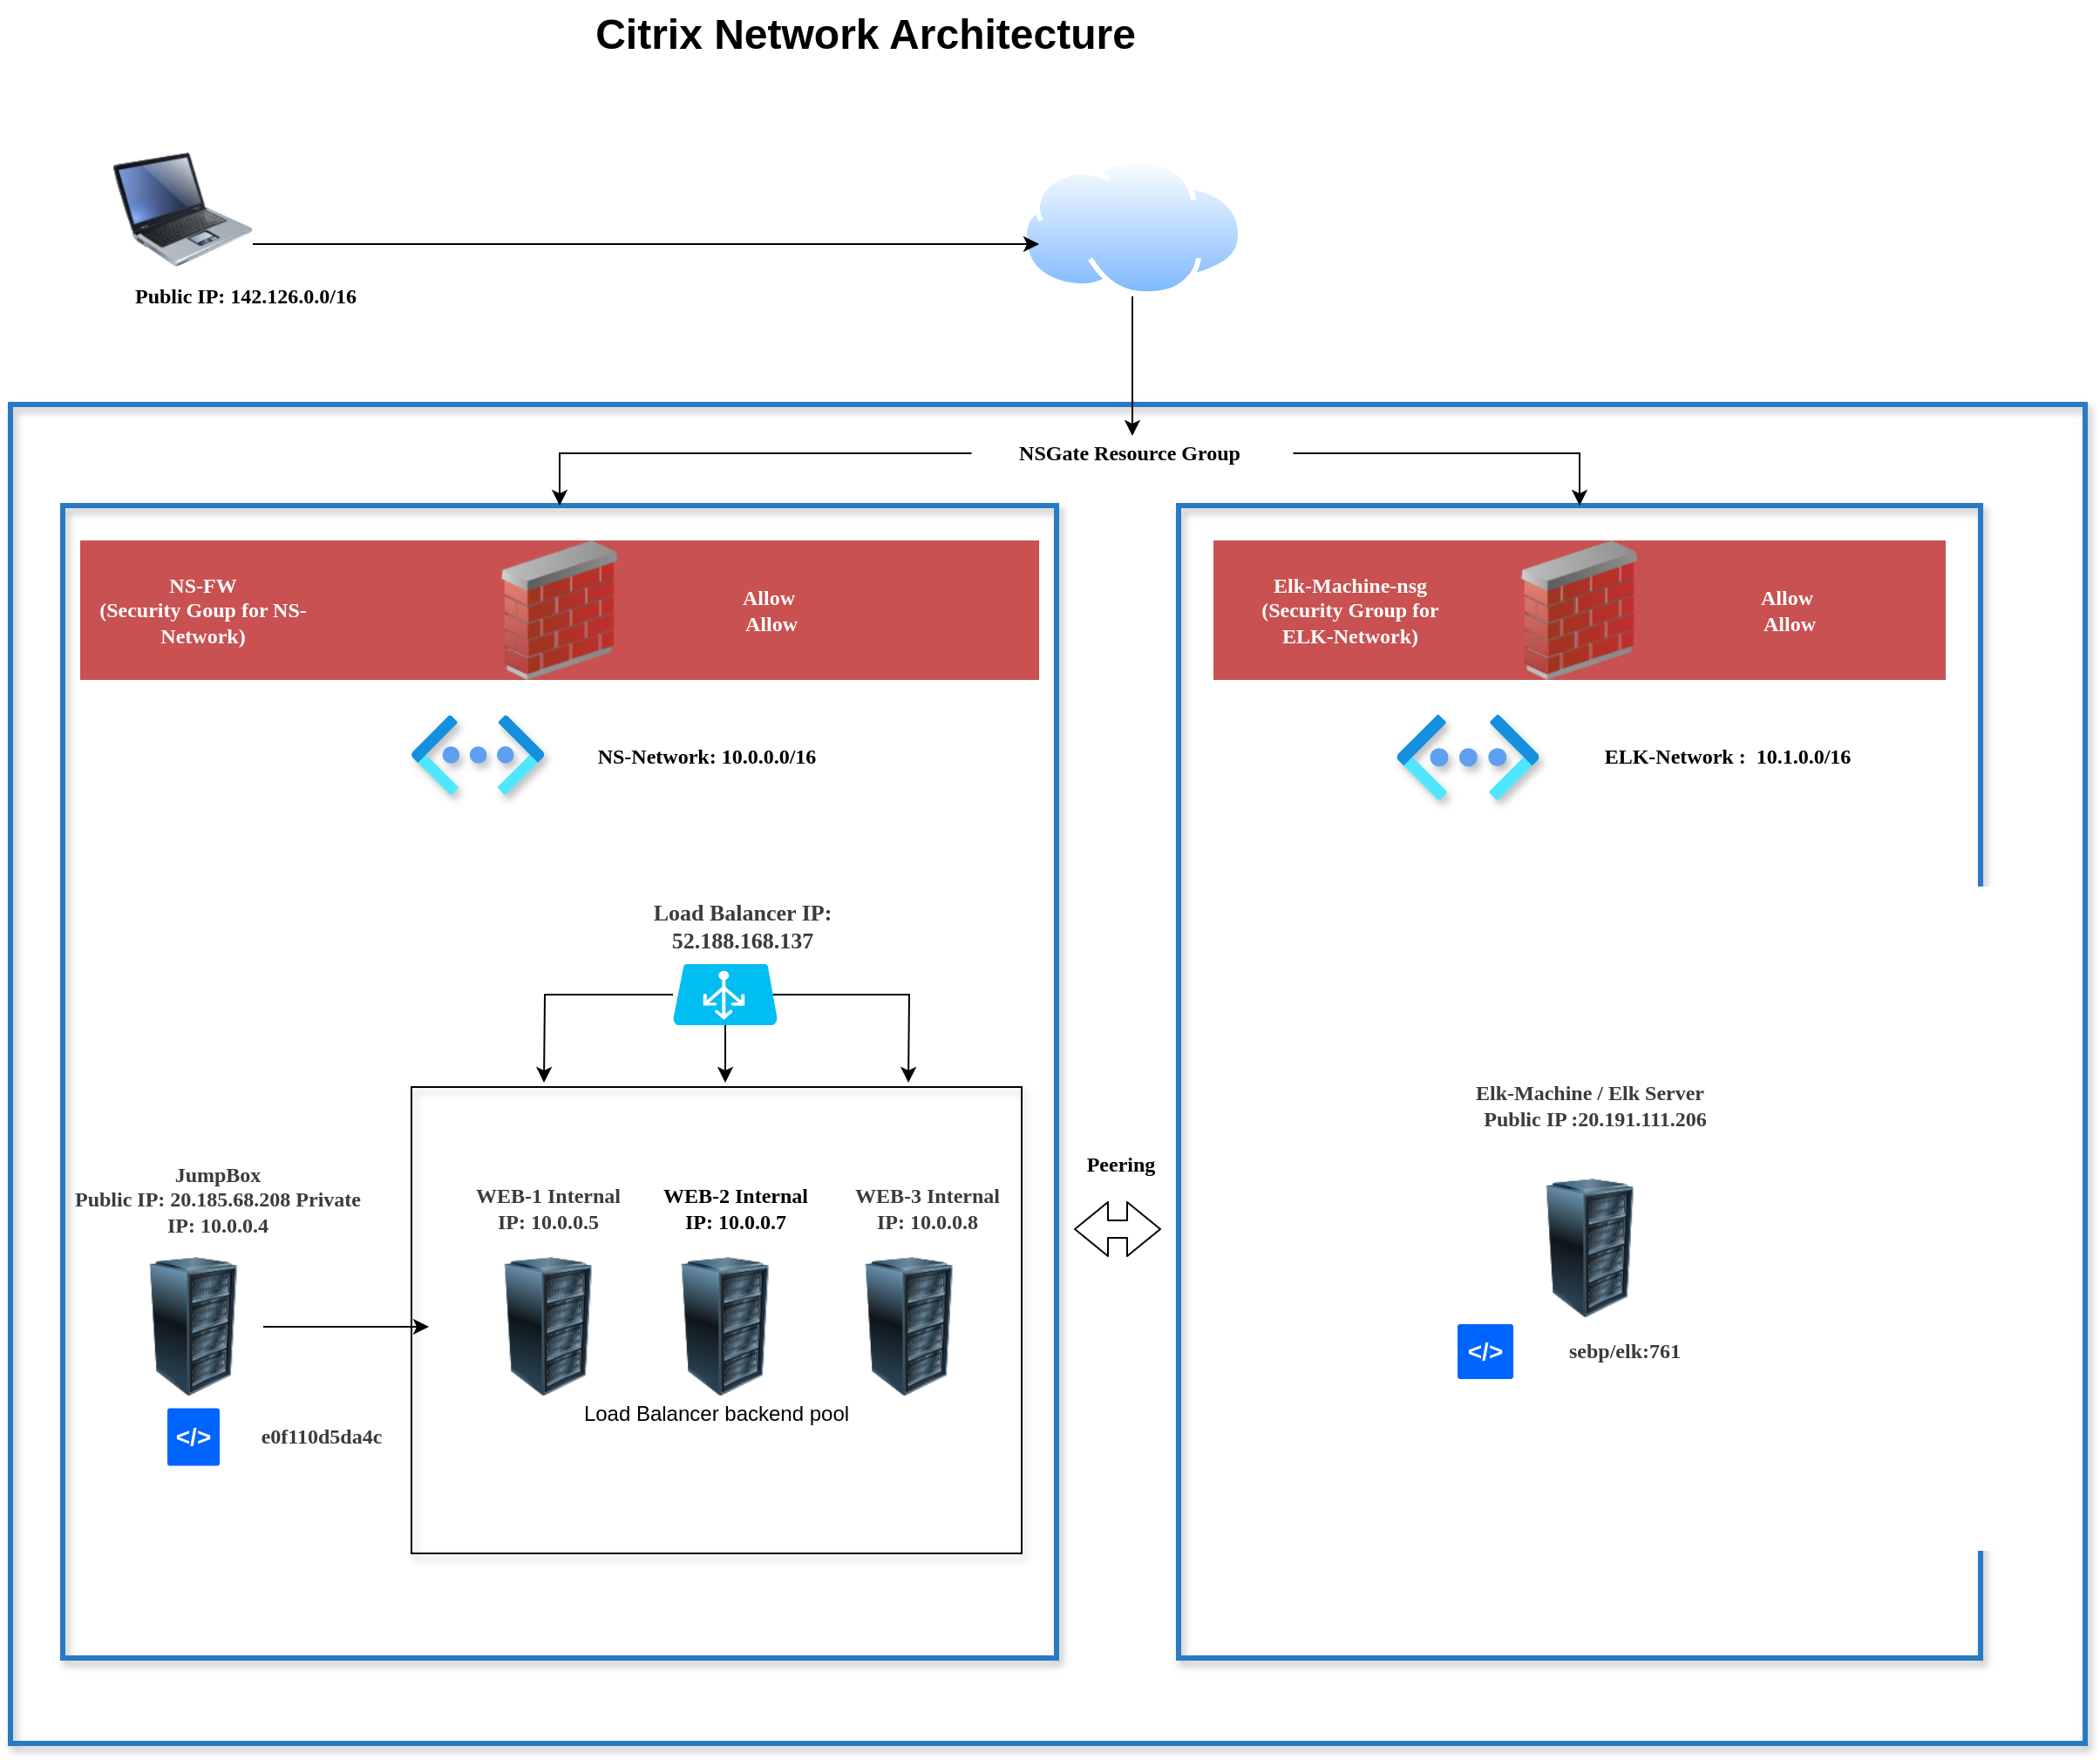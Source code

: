 <mxfile version="13.7.9" type="device"><diagram name="Page-1" id="e3a06f82-3646-2815-327d-82caf3d4e204"><mxGraphModel dx="1422" dy="942" grid="1" gridSize="10" guides="1" tooltips="1" connect="1" arrows="1" fold="1" page="1" pageScale="1.5" pageWidth="1169" pageHeight="826" background="none" math="0" shadow="0"><root><mxCell id="0" style=";html=1;"/><mxCell id="1" style=";html=1;" parent="0"/><mxCell id="i5ckNLopUtLMuttp4k-_-11" value="" style="rounded=0;whiteSpace=wrap;html=1;shadow=1;fillColor=none;strokeWidth=3;strokeColor=#297AC2;" parent="1" vertex="1"><mxGeometry x="440" y="262" width="1190" height="768" as="geometry"/></mxCell><mxCell id="i5ckNLopUtLMuttp4k-_-7" value="" style="rounded=0;whiteSpace=wrap;html=1;shadow=1;fillColor=none;" parent="1" vertex="1"><mxGeometry x="670" y="653.5" width="350" height="267.5" as="geometry"/></mxCell><mxCell id="kFOUl0HjhCChIZ-gdBaW-10" value="" style="rounded=0;whiteSpace=wrap;html=1;shadow=1;fillColor=none;strokeWidth=3;strokeColor=#297AC2;" parent="1" vertex="1"><mxGeometry x="470" y="320" width="570" height="661" as="geometry"/></mxCell><mxCell id="kFOUl0HjhCChIZ-gdBaW-11" value="" style="rounded=0;whiteSpace=wrap;html=1;shadow=1;fillColor=none;strokeWidth=3;strokeColor=#297AC2;" parent="1" vertex="1"><mxGeometry x="1110" y="320" width="460" height="661" as="geometry"/></mxCell><mxCell id="6a7d8f32e03d9370-62" value="Citrix Network Architecture" style="text;strokeColor=none;fillColor=none;html=1;fontSize=24;fontStyle=1;verticalAlign=middle;align=center;" parent="1" vertex="1"><mxGeometry x="499" y="30" width="861" height="40" as="geometry"/></mxCell><mxCell id="tx9B6DBB6GjBjkOi35sG-12" style="edgeStyle=none;rounded=0;orthogonalLoop=1;jettySize=auto;html=1;exitX=1;exitY=0.5;exitDx=0;exitDy=0;fontFamily=Georgia;fontColor=#FFFFFF;" edge="1" parent="1" source="kFOUl0HjhCChIZ-gdBaW-1"><mxGeometry relative="1" as="geometry"><mxPoint x="680" y="791" as="targetPoint"/></mxGeometry></mxCell><mxCell id="kFOUl0HjhCChIZ-gdBaW-1" value="" style="image;html=1;image=img/lib/clip_art/computers/Server_Rack_128x128.png" parent="1" vertex="1"><mxGeometry x="505" y="751" width="80" height="80" as="geometry"/></mxCell><mxCell id="kFOUl0HjhCChIZ-gdBaW-4" value="" style="image;html=1;image=img/lib/clip_art/networking/Firewall_02_128x128.png;imageBackground=#C95151;" parent="1" vertex="1"><mxGeometry x="480" y="340" width="550" height="80" as="geometry"/></mxCell><mxCell id="tx9B6DBB6GjBjkOi35sG-7" style="edgeStyle=none;rounded=0;orthogonalLoop=1;jettySize=auto;html=1;exitX=0.5;exitY=1;exitDx=0;exitDy=0;entryX=0.5;entryY=0;entryDx=0;entryDy=0;fontFamily=Georgia;fontColor=#FFFFFF;" edge="1" parent="1" source="kFOUl0HjhCChIZ-gdBaW-5" target="i5ckNLopUtLMuttp4k-_-12"><mxGeometry relative="1" as="geometry"/></mxCell><mxCell id="kFOUl0HjhCChIZ-gdBaW-5" value="" style="aspect=fixed;perimeter=ellipsePerimeter;html=1;align=center;shadow=0;dashed=0;spacingTop=3;image;image=img/lib/active_directory/internet_cloud.svg;" parent="1" vertex="1"><mxGeometry x="1020" y="120" width="126.98" height="80" as="geometry"/></mxCell><mxCell id="tx9B6DBB6GjBjkOi35sG-6" style="edgeStyle=none;rounded=0;orthogonalLoop=1;jettySize=auto;html=1;exitX=1;exitY=0.75;exitDx=0;exitDy=0;entryX=0.079;entryY=0.625;entryDx=0;entryDy=0;entryPerimeter=0;fontFamily=Georgia;fontColor=#FFFFFF;" edge="1" parent="1" source="kFOUl0HjhCChIZ-gdBaW-6" target="kFOUl0HjhCChIZ-gdBaW-5"><mxGeometry relative="1" as="geometry"/></mxCell><mxCell id="kFOUl0HjhCChIZ-gdBaW-6" value="" style="image;html=1;image=img/lib/clip_art/computers/Laptop_128x128.png" parent="1" vertex="1"><mxGeometry x="499" y="110" width="80" height="80" as="geometry"/></mxCell><mxCell id="kFOUl0HjhCChIZ-gdBaW-7" value="" style="image;html=1;image=img/lib/clip_art/computers/Server_Rack_128x128.png" parent="1" vertex="1"><mxGeometry x="1306" y="706" width="80" height="80" as="geometry"/></mxCell><mxCell id="kFOUl0HjhCChIZ-gdBaW-8" value="" style="aspect=fixed;html=1;points=[];align=center;image;fontSize=12;image=img/lib/azure2/networking/Virtual_Networks_Classic.svg;shadow=1;" parent="1" vertex="1"><mxGeometry x="670" y="440.24" width="76.21" height="45.5" as="geometry"/></mxCell><mxCell id="kFOUl0HjhCChIZ-gdBaW-12" value="" style="aspect=fixed;html=1;points=[];align=center;image;fontSize=12;image=img/lib/azure2/networking/Virtual_Networks_Classic.svg;shadow=1;" parent="1" vertex="1"><mxGeometry x="1235.2" y="440" width="81.61" height="48.72" as="geometry"/></mxCell><mxCell id="kFOUl0HjhCChIZ-gdBaW-13" value="" style="shape=flexArrow;endArrow=classic;startArrow=classic;html=1;strokeColor=#000000;" parent="1" edge="1"><mxGeometry width="50" height="50" relative="1" as="geometry"><mxPoint x="1050" y="735" as="sourcePoint"/><mxPoint x="1100" y="735" as="targetPoint"/><Array as="points"/></mxGeometry></mxCell><mxCell id="kFOUl0HjhCChIZ-gdBaW-14" value="Peering" style="text;html=1;strokeColor=none;fillColor=none;align=center;verticalAlign=middle;whiteSpace=wrap;rounded=0;shadow=1;fontFamily=Georgia;fontStyle=1" parent="1" vertex="1"><mxGeometry x="1057" y="688" width="40" height="20" as="geometry"/></mxCell><mxCell id="kFOUl0HjhCChIZ-gdBaW-15" value="JumpBox &lt;br&gt;Public IP: 20.185.68.208 Private IP: 10.0.0.4" style="text;html=1;strokeColor=none;fillColor=none;align=center;verticalAlign=middle;whiteSpace=wrap;rounded=0;shadow=1;fontStyle=1;fontFamily=Georgia;fontColor=#3B3B3B;" parent="1" vertex="1"><mxGeometry x="470" y="708" width="178.11" height="20" as="geometry"/></mxCell><mxCell id="kFOUl0HjhCChIZ-gdBaW-16" value="WEB-1 Internal IP: 10.0.0.5" style="text;html=1;strokeColor=none;fillColor=none;align=center;verticalAlign=middle;whiteSpace=wrap;rounded=0;shadow=1;fontStyle=1;fontFamily=Georgia;fontColor=#3B3B3B;" parent="1" vertex="1"><mxGeometry x="699" y="713" width="99" height="20" as="geometry"/></mxCell><mxCell id="kFOUl0HjhCChIZ-gdBaW-18" value="WEB-2 Internal IP: 10.0.0.7" style="text;html=1;strokeColor=none;fillColor=none;align=center;verticalAlign=middle;whiteSpace=wrap;rounded=0;shadow=1;fontStyle=1;fontFamily=Georgia;" parent="1" vertex="1"><mxGeometry x="805.5" y="713" width="100" height="20" as="geometry"/></mxCell><mxCell id="kFOUl0HjhCChIZ-gdBaW-19" value="" style="image;html=1;image=img/lib/clip_art/computers/Server_Rack_128x128.png" parent="1" vertex="1"><mxGeometry x="915.5" y="751" width="80" height="80" as="geometry"/></mxCell><mxCell id="kFOUl0HjhCChIZ-gdBaW-20" value="WEB-3 Internal IP: 10.0.0.8" style="text;html=1;strokeColor=none;fillColor=none;align=center;verticalAlign=middle;whiteSpace=wrap;rounded=0;shadow=1;fontStyle=1;fontFamily=Georgia;fontColor=#3B3B3B;" parent="1" vertex="1"><mxGeometry x="915.5" y="713" width="100" height="20" as="geometry"/></mxCell><mxCell id="kFOUl0HjhCChIZ-gdBaW-21" value="Elk-Machine / Elk Server&lt;br&gt;&amp;nbsp; Public IP :20.191.111.206" style="text;html=1;strokeColor=none;fillColor=none;align=center;verticalAlign=middle;whiteSpace=wrap;rounded=0;shadow=1;fontStyle=1;fontFamily=Georgia;fontColor=#3B3B3B;" parent="1" vertex="1"><mxGeometry x="1244.25" y="653.5" width="203.5" height="20" as="geometry"/></mxCell><mxCell id="EWIeREl_lm0iJnxNa-zG-3" value="Public IP: 142.126.0.0/16" style="text;html=1;strokeColor=none;fillColor=none;align=center;verticalAlign=middle;whiteSpace=wrap;rounded=0;fontFamily=Georgia;fontStyle=1" parent="1" vertex="1"><mxGeometry x="490" y="190" width="170" height="20" as="geometry"/></mxCell><mxCell id="EWIeREl_lm0iJnxNa-zG-4" value="&amp;lt;/&amp;gt;" style="rounded=1;arcSize=5;fillColor=#0065FF;strokeColor=none;fontColor=#ffffff;align=center;verticalAlign=middle;whiteSpace=wrap;fontSize=14;fontStyle=1;html=1" parent="1" vertex="1"><mxGeometry x="1270" y="789.5" width="32" height="31.5" as="geometry"/></mxCell><mxCell id="EWIeREl_lm0iJnxNa-zG-5" value="&amp;lt;/&amp;gt;" style="rounded=1;arcSize=5;fillColor=#0065FF;strokeColor=none;fontColor=#ffffff;align=center;verticalAlign=middle;whiteSpace=wrap;fontSize=14;fontStyle=1;html=1" parent="1" vertex="1"><mxGeometry x="530" y="837.75" width="30" height="33" as="geometry"/></mxCell><mxCell id="EWIeREl_lm0iJnxNa-zG-6" value="e0f110d5da4c&amp;nbsp;" style="text;html=1;strokeColor=none;fillColor=none;align=center;verticalAlign=middle;whiteSpace=wrap;rounded=0;fontStyle=1;fontFamily=Georgia;fontColor=#3B3B3B;" parent="1" vertex="1"><mxGeometry x="600" y="839.25" width="40" height="30" as="geometry"/></mxCell><mxCell id="EWIeREl_lm0iJnxNa-zG-7" value="NS-Network: 10.0.0.0/16" style="text;html=1;strokeColor=none;fillColor=none;align=center;verticalAlign=middle;whiteSpace=wrap;rounded=0;fontFamily=Georgia;fontStyle=1" parent="1" vertex="1"><mxGeometry x="740" y="454.36" width="199" height="20" as="geometry"/></mxCell><mxCell id="EWIeREl_lm0iJnxNa-zG-8" value="ELK-Network :&amp;nbsp; 10.1.0.0/16" style="text;html=1;strokeColor=none;fillColor=none;align=center;verticalAlign=middle;whiteSpace=wrap;rounded=0;fontFamily=Georgia;fontStyle=1" parent="1" vertex="1"><mxGeometry x="1330" y="454.37" width="190" height="20" as="geometry"/></mxCell><mxCell id="EWIeREl_lm0iJnxNa-zG-9" value="" style="image;html=1;image=img/lib/clip_art/networking/Firewall_02_128x128.png;imageBackground=#C95151;" parent="1" vertex="1"><mxGeometry x="1130" y="340" width="420" height="80" as="geometry"/></mxCell><mxCell id="EWIeREl_lm0iJnxNa-zG-10" value="sebp/elk:761" style="text;html=1;strokeColor=none;fillColor=none;align=center;verticalAlign=middle;whiteSpace=wrap;rounded=0;fontStyle=1;fontFamily=Georgia;fontColor=#3B3B3B;" parent="1" vertex="1"><mxGeometry x="1346" y="795.25" width="40" height="20" as="geometry"/></mxCell><mxCell id="i5ckNLopUtLMuttp4k-_-5" style="edgeStyle=orthogonalEdgeStyle;rounded=0;orthogonalLoop=1;jettySize=auto;html=1;" parent="1" source="i5ckNLopUtLMuttp4k-_-4" edge="1"><mxGeometry relative="1" as="geometry"><mxPoint x="746" y="651" as="targetPoint"/></mxGeometry></mxCell><mxCell id="tx9B6DBB6GjBjkOi35sG-2" style="edgeStyle=none;rounded=0;orthogonalLoop=1;jettySize=auto;html=1;exitX=0.5;exitY=1;exitDx=0;exitDy=0;exitPerimeter=0;" edge="1" parent="1" source="i5ckNLopUtLMuttp4k-_-4"><mxGeometry relative="1" as="geometry"><mxPoint x="850" y="651" as="targetPoint"/></mxGeometry></mxCell><mxCell id="i5ckNLopUtLMuttp4k-_-4" value="" style="verticalLabelPosition=bottom;html=1;verticalAlign=top;align=center;strokeColor=none;fillColor=#00BEF2;shape=mxgraph.azure.azure_load_balancer;" parent="1" vertex="1"><mxGeometry x="820" y="583" width="60" height="35" as="geometry"/></mxCell><mxCell id="i5ckNLopUtLMuttp4k-_-8" value="Load Balancer backend pool" style="text;html=1;strokeColor=none;fillColor=none;align=center;verticalAlign=middle;whiteSpace=wrap;rounded=0;shadow=1;" parent="1" vertex="1"><mxGeometry x="760" y="831" width="170" height="20" as="geometry"/></mxCell><mxCell id="i5ckNLopUtLMuttp4k-_-9" value="&lt;span style=&quot;font-size: 13px; text-align: left; background-color: rgb(255, 255, 255);&quot;&gt;Load Balancer IP: 52.188.168.137&lt;/span&gt;" style="text;html=1;strokeColor=none;fillColor=none;align=center;verticalAlign=middle;whiteSpace=wrap;rounded=0;shadow=1;fontStyle=1;fontFamily=Georgia;fontColor=#3B3B3B;" parent="1" vertex="1"><mxGeometry x="790" y="551" width="140" height="20" as="geometry"/></mxCell><mxCell id="i5ckNLopUtLMuttp4k-_-10" value="NS-FW &lt;br&gt;(Security Goup for NS-Network)" style="text;html=1;strokeColor=none;fillColor=none;align=center;verticalAlign=middle;whiteSpace=wrap;rounded=0;shadow=1;fontStyle=1;fontFamily=Georgia;fontColor=#FFFFFF;" parent="1" vertex="1"><mxGeometry x="490" y="370" width="121" height="20" as="geometry"/></mxCell><mxCell id="tx9B6DBB6GjBjkOi35sG-13" style="edgeStyle=orthogonalEdgeStyle;rounded=0;orthogonalLoop=1;jettySize=auto;html=1;exitX=0;exitY=0.5;exitDx=0;exitDy=0;fontFamily=Georgia;fontColor=#FFFFFF;" edge="1" parent="1" source="i5ckNLopUtLMuttp4k-_-12" target="kFOUl0HjhCChIZ-gdBaW-10"><mxGeometry relative="1" as="geometry"/></mxCell><mxCell id="tx9B6DBB6GjBjkOi35sG-14" style="edgeStyle=orthogonalEdgeStyle;rounded=0;orthogonalLoop=1;jettySize=auto;html=1;exitX=1;exitY=0.5;exitDx=0;exitDy=0;fontFamily=Georgia;fontColor=#FFFFFF;" edge="1" parent="1" source="i5ckNLopUtLMuttp4k-_-12" target="kFOUl0HjhCChIZ-gdBaW-11"><mxGeometry relative="1" as="geometry"/></mxCell><mxCell id="i5ckNLopUtLMuttp4k-_-12" value="NSGate Resource Group&amp;nbsp;" style="text;html=1;strokeColor=none;fillColor=none;align=center;verticalAlign=middle;whiteSpace=wrap;rounded=0;fontStyle=1;fontFamily=Georgia;" parent="1" vertex="1"><mxGeometry x="991.24" y="280" width="184.5" height="20" as="geometry"/></mxCell><mxCell id="tx9B6DBB6GjBjkOi35sG-1" style="edgeStyle=orthogonalEdgeStyle;rounded=0;orthogonalLoop=1;jettySize=auto;html=1;exitX=0.955;exitY=0.5;exitDx=0;exitDy=0;exitPerimeter=0;" edge="1" parent="1" source="i5ckNLopUtLMuttp4k-_-4"><mxGeometry relative="1" as="geometry"><mxPoint x="955" y="651" as="targetPoint"/><mxPoint x="830" y="610.5" as="sourcePoint"/></mxGeometry></mxCell><mxCell id="tx9B6DBB6GjBjkOi35sG-3" value="" style="image;html=1;image=img/lib/clip_art/computers/Server_Rack_128x128.png" vertex="1" parent="1"><mxGeometry x="708.5" y="751" width="80" height="80" as="geometry"/></mxCell><mxCell id="tx9B6DBB6GjBjkOi35sG-4" value="" style="image;html=1;image=img/lib/clip_art/computers/Server_Rack_128x128.png" vertex="1" parent="1"><mxGeometry x="810" y="751" width="80" height="80" as="geometry"/></mxCell><mxCell id="tx9B6DBB6GjBjkOi35sG-8" value="Elk-Machine-nsg (Security Group for ELK-Network)" style="text;html=1;strokeColor=none;fillColor=none;align=center;verticalAlign=middle;whiteSpace=wrap;rounded=0;shadow=1;fontStyle=1;fontFamily=Georgia;fontColor=#FFFFFF;" vertex="1" parent="1"><mxGeometry x="1146.98" y="370" width="123.02" height="20" as="geometry"/></mxCell><mxCell id="tx9B6DBB6GjBjkOi35sG-16" value="Allow&amp;nbsp;&lt;br&gt;Allow" style="text;html=1;strokeColor=none;fillColor=none;align=center;verticalAlign=middle;whiteSpace=wrap;rounded=0;shadow=1;fontStyle=1;fontFamily=Georgia;fontColor=#FFFFFF;" vertex="1" parent="1"><mxGeometry x="816" y="360" width="121" height="40" as="geometry"/></mxCell><mxCell id="tx9B6DBB6GjBjkOi35sG-17" value="Allow&amp;nbsp;&lt;br&gt;Allow" style="text;html=1;strokeColor=none;fillColor=none;align=center;verticalAlign=middle;whiteSpace=wrap;rounded=0;shadow=1;fontStyle=1;fontFamily=Georgia;fontColor=#FFFFFF;" vertex="1" parent="1"><mxGeometry x="1400" y="360" width="121" height="40" as="geometry"/></mxCell></root></mxGraphModel></diagram></mxfile>